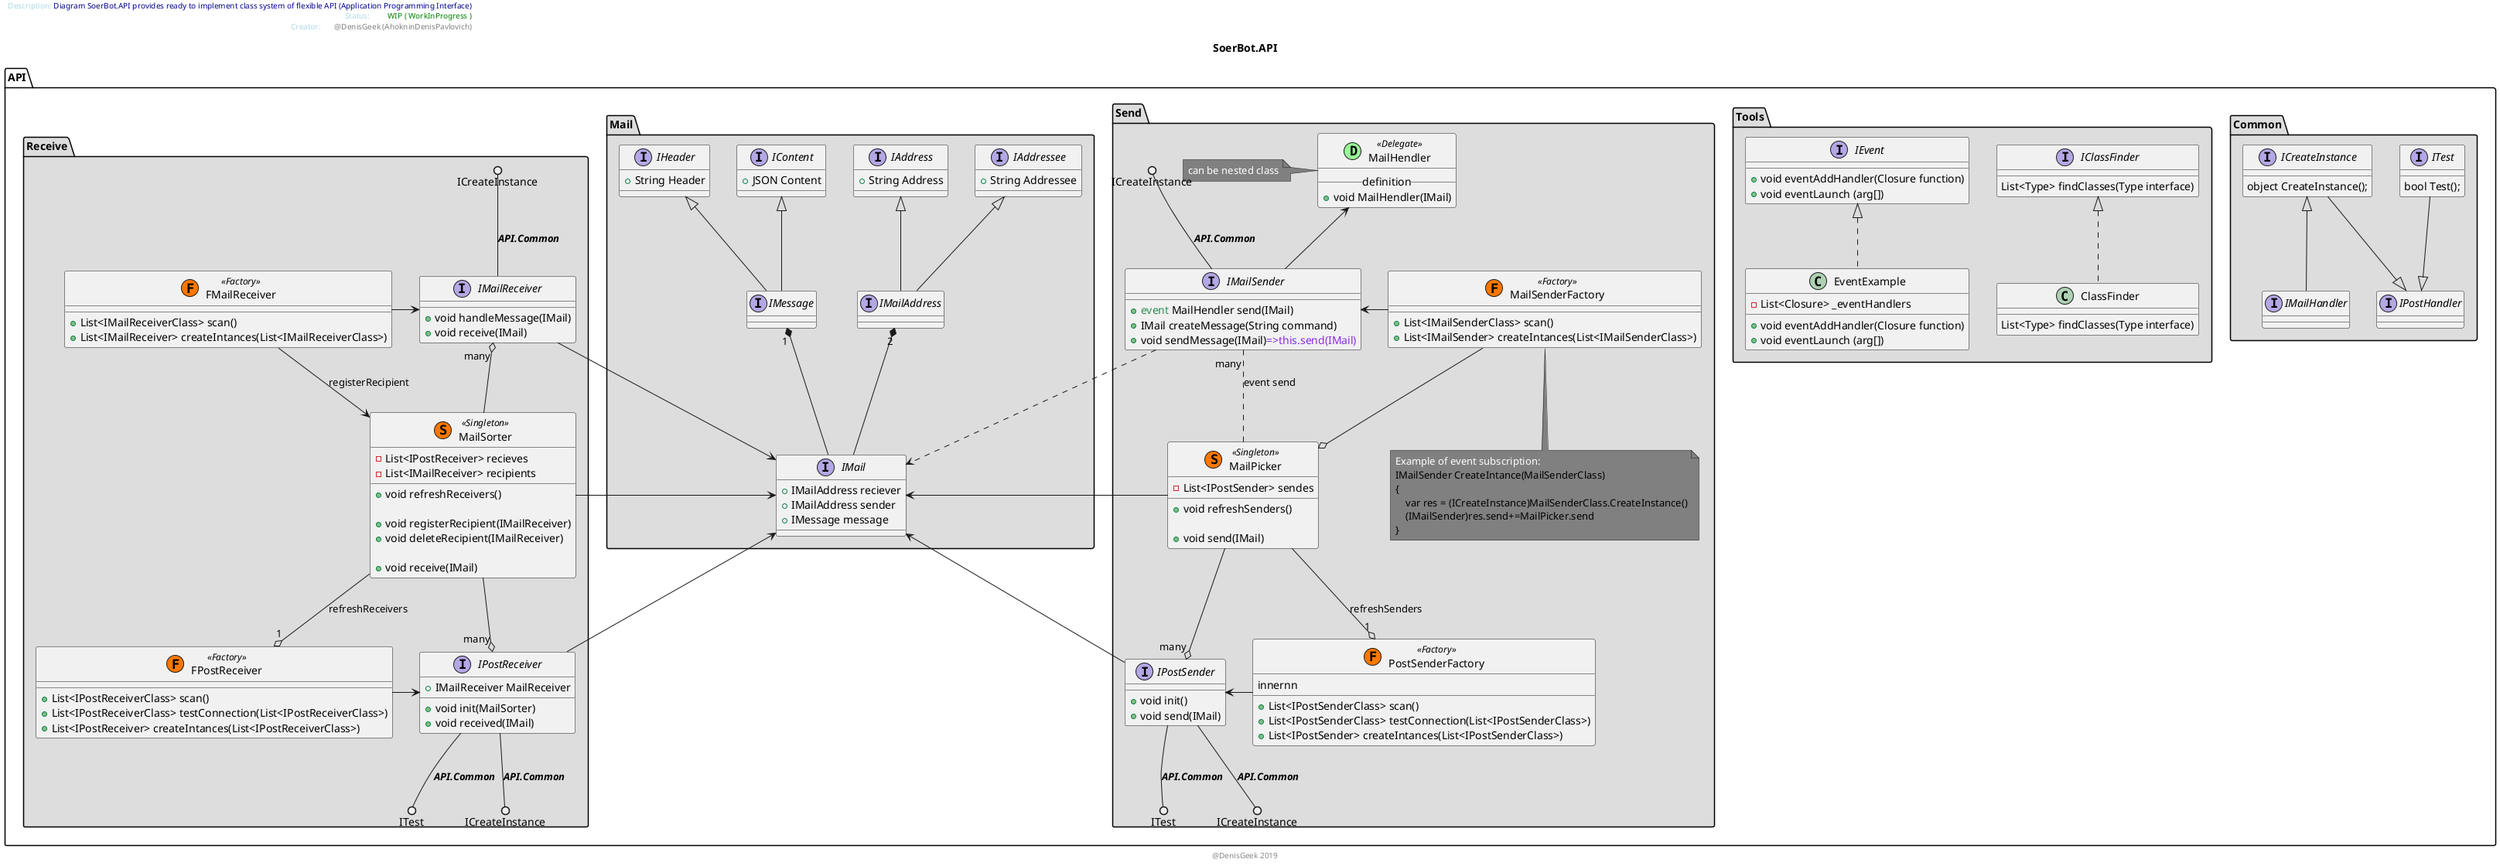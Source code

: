 @startuml
' icons: http://plantuml.com/ru/stdlib

' // picture scale
scale 1 

' // to change graphic modifiers to symbol
' skinparam classAttributeIconSize 0
title SoerBot.API

left header
<font color=lightblue>    Description:</font> <font color=darkBlue>Diagram SoerBot.API provides ready to implement class system of flexible API (Application Programming Interface)</font>
<font color=lightblue>    Status:        </font> <font color=green>WIP ( WorkInProgress )</font>
<font color=lightblue>    Creator:      </font> <font color=grey>@DenisGeek (AhokninDenisPavlovich)</font>
endheader

center footer @DenisGeek 2019

namespace API.Common #DDDDDD {

    interface ITest
    {
        bool Test();
    }
    interface ICreateInstance
    {
        object CreateInstance();
    }

    interface IMailHandler
    {
    }
    interface IPostHandler
    {
    }

    ITest --|> IPostHandler 
    ICreateInstance  --|> IPostHandler
    ICreateInstance <|-- IMailHandler

}

namespace API.Tools #DDDDDD {
    ' delegate 
    interface IClassFinder
    {
        List<Type> findClasses(Type interface)
    }
    class ClassFinder
    {
        List<Type> findClasses(Type interface)
    }
    IClassFinder<|..ClassFinder

    interface IEvent
    {
        + void eventAddHandler(Closure function)
        + void eventLaunch (arg[])
    }
    class EventExample
    {
        - List<Closure> _eventHandlers
        + void eventAddHandler(Closure function)
        + void eventLaunch (arg[])
    }
    IEvent<|..EventExample
    ' class InstanceCreator
    ' {
    '     List<Type> findClasses(Type interface)
    ' }

    ' interface IMailHandler
    ' {
    ' }
    ' IMailHandler <|-- IMailReceiver
    ' IMailHandler <|-- IMailSender
    ' interface IPostHandler
    ' {
    ' }
    ' IPostReceiver --|> IPostHandler 
    ' IPostSender  --|> IPostHandler

}

namespace API.Mail #DDDDDD {
    IMailAddress "2" *-- IMail
    IMessage "1" *-- IMail

    IContent <|-- IMessage
    IHeader <|-- IMessage
    IAddressee <|-- IMailAddress
    IAddress <|-- IMailAddress

    interface IAddress
    {
        + String Address 
    }
    interface IAddressee
    {
        + String Addressee
    } 

    interface IMailAddress
    {
    }

    interface IHeader
    {
        + String Header 
    }
    interface IContent
    {
        + JSON Content
    }
    interface IMessage
    {
    }
    interface IMail
    {
        + IMailAddress reciever
        + IMailAddress sender
        + IMessage message
    }
}

namespace API.Send #DDDDDD {
    ' class MailHendler << (D,PaleGreen) Delegate >> #yellow-PaleGreen
    class MailHendler << (D,PaleGreen) Delegate >>
    {
        __definition__
        + void MailHendler(IMail)
    }
    note left of MailHendler #grey
        <color:white>can be nested class</color>
    end note
    interface IMailSender
    {
        ' + void setAddress(IAddress)
        + <color:SeaGreen>event</color> MailHendler send(IMail)
        + IMail createMessage(String command)
        + void sendMessage(IMail)<color:BlueViolet>=>this.send(IMail)</color>
        ' + void send(IMail)=>nextSender.send(IMail)
    }
    class MailPicker << (S,#FF7700) Singleton >>
    {
        - List<IPostSender> sendes
        + void refreshSenders()

        + void send(IMail)
    }
    interface IPostSender
    {
        + void init()
        + void send(IMail)
    }
    class MailSenderFactory << (F,#FF7700) Factory >>
    {
        + List<IMailSenderClass> scan()
        + List<IMailSender> createIntances(List<IMailSenderClass>)
    }
    note bottom of MailSenderFactory #grey
        <color:white>Example of event subscription:</color>
        IMailSender CreateIntance(MailSenderClass)
        {
            var res = (ICreateInstance)MailSenderClass.CreateInstance()
            (IMailSender)res.send+=MailPicker.send
        }
    end note
    class PostSenderFactory << (F,#FF7700) Factory >>
    {
        innernn
        + List<IPostSenderClass> scan()
        + List<IPostSenderClass> testConnection(List<IPostSenderClass>)
        + List<IPostSender> createIntances(List<IPostSenderClass>)
    }
    MailHendler<--IMailSender
    MailSenderFactory --o MailPicker
    MailSenderFactory -> IMailSender
    ICreateInstance ()-- IMailSender :<b><i>API.Common
    IMailSender ..> API.Mail.IMail
    IMailSender "many" .. MailPicker :event send
    MailPicker --> API.Mail.IMail
    MailPicker --o "1" PostSenderFactory :refreshSenders
    MailPicker --o "many" IPostSender
    API.Mail.IMail <-- IPostSender
    IPostSender <- PostSenderFactory
    IPostSender --() ITest :<b><i>API.Common
    IPostSender --() ICreateInstance:<b><i>API.Common
}
' class Outgoing << (↓,#FF7700) Stream >>
' API.Send.IPostSender--> Outgoing

namespace API.Receive #DDDDDD {
    interface IMailReceiver
    {
        + void handleMessage(IMail)
        + void receive(IMail)
    }
    class MailSorter << (S,#FF7700) Singleton >>
    {
        - List<IPostReceiver> recieves
        - List<IMailReceiver> recipients
        + void refreshReceivers()
 
        + void registerRecipient(IMailReceiver)
        + void deleteRecipient(IMailReceiver)

       + void receive(IMail)
    }
    interface IPostReceiver
    {
        + IMailReceiver MailReceiver
        + void init(MailSorter)
        + void received(IMail)
    }
    class FMailReceiver << (F,#FF7700) Factory >>
    {
        + List<IMailReceiverClass> scan()
        + List<IMailReceiver> createIntances(List<IMailReceiverClass>)
    }
    class FPostReceiver << (F,#FF7700) Factory >>
    {
        + List<IPostReceiverClass> scan()
        + List<IPostReceiverClass> testConnection(List<IPostReceiverClass>)
        + List<IPostReceiver> createIntances(List<IPostReceiverClass>)
    }
    FMailReceiver --> MailSorter : registerRecipient
    ICreateInstance ()-- IMailReceiver :<b><i>API.Common
    IMailReceiver <- FMailReceiver
    IMailReceiver --> API.Mail.IMail
    IMailReceiver "many" o-- MailSorter
    MailSorter --> API.Mail.IMail
    MailSorter --o "1" FPostReceiver : refreshReceivers
    MailSorter --o "many" IPostReceiver
    API.Mail.IMail <-- IPostReceiver
    IPostReceiver <- FPostReceiver
    IPostReceiver --() ITest :<b><i>API.Common
    IPostReceiver --() ICreateInstance:<b><i>API.Common    
}
' class Incoming << (↑,#FF7700) Stream >>
' API.Receive.IPostReceiver--> Incoming









@enduml